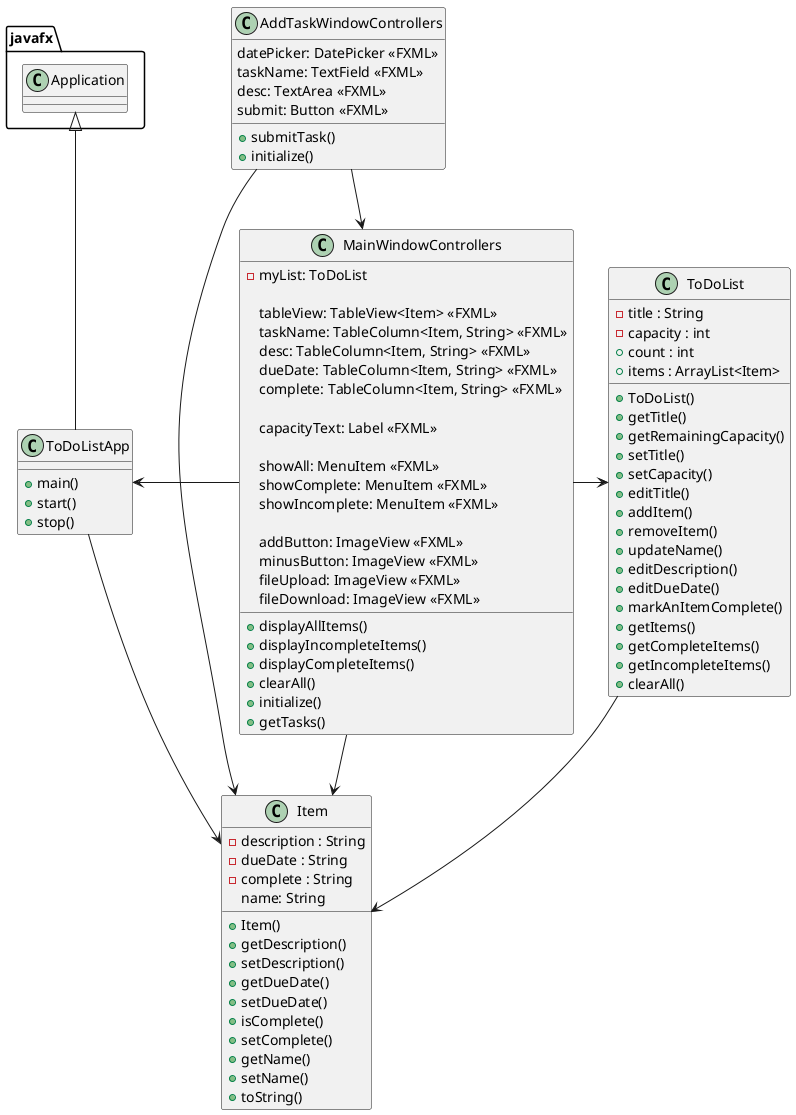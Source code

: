 @startuml
'https://plantuml.com/sequence-diagram

class ToDoListApp {
    + main()
    + start()
    + stop()
}

class MainWindowControllers {
    - myList: ToDoList

    tableView: TableView<Item> <<FXML>>
    taskName: TableColumn<Item, String> <<FXML>>
    desc: TableColumn<Item, String> <<FXML>>
    dueDate: TableColumn<Item, String> <<FXML>>
    complete: TableColumn<Item, String> <<FXML>>

    capacityText: Label <<FXML>>

    showAll: MenuItem <<FXML>>
    showComplete: MenuItem <<FXML>>
    showIncomplete: MenuItem <<FXML>>

    addButton: ImageView <<FXML>>
    minusButton: ImageView <<FXML>>
    fileUpload: ImageView <<FXML>>
    fileDownload: ImageView <<FXML>>

    + displayAllItems()
    + displayIncompleteItems()
    + displayCompleteItems()
    + clearAll()
    + initialize()
    + getTasks()
}

class AddTaskWindowControllers {
    datePicker: DatePicker <<FXML>>
    taskName: TextField <<FXML>>
    desc: TextArea <<FXML>>
    submit: Button <<FXML>>

    + submitTask()
    + initialize()
}

class Item {
    - description : String
    - dueDate : String
    - complete : String
    name: String

    + Item()
    + getDescription()
    + setDescription()
    + getDueDate()
    + setDueDate()
    + isComplete()
    + setComplete()
    + getName()
    + setName()
    + toString()
}

class ToDoList {
    - title : String
    - capacity : int
    + count : int
    + items : ArrayList<Item>

    + ToDoList()
    + getTitle()
    + getRemainingCapacity()
    + setTitle()
    + setCapacity()
    + editTitle()
    + addItem()
    + removeItem()
    + updateName()
    + editDescription()
    + editDueDate()
    + markAnItemComplete()
    + getItems()
    + getCompleteItems()
    + getIncompleteItems()
    + clearAll()
}

javafx.Application <|-- ToDoListApp

ToDoListApp <- MainWindowControllers
ToDoListApp --> Item
AddTaskWindowControllers --> Item
AddTaskWindowControllers --> MainWindowControllers
MainWindowControllers --> Item
MainWindowControllers -> ToDoList
ToDoList --> Item

@enduml